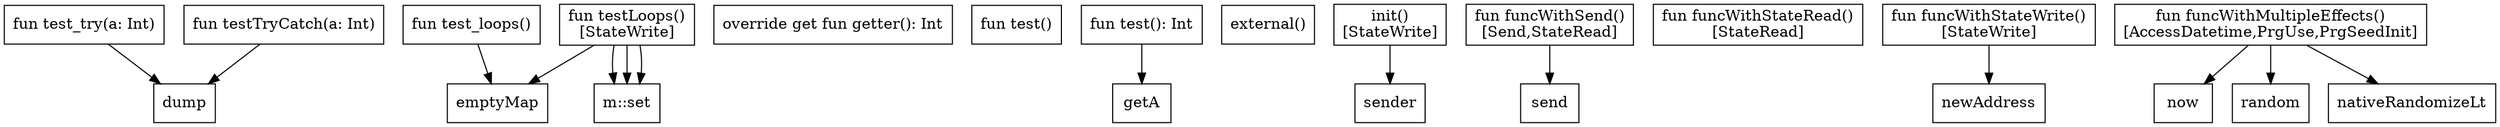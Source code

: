 digraph "CallGraph" {
    node [shape=box];
    node_1 [label="fun test_try(a: Int)"];
    node_2 [label="fun test_loops()"];
    node_3 [label="fun testTryCatch(a: Int)"];
    node_4 [label="fun testLoops()
[StateWrite]"];
    node_5 [label="override get fun getter(): Int"];
    node_6 [label="fun test()"];
    node_7 [label="fun test(): Int"];
    node_8 [label="external()"];
    node_9 [label="init()
[StateWrite]"];
    node_10 [label="fun funcWithSend()
[Send,StateRead]"];
    node_11 [label="fun funcWithStateRead()
[StateRead]"];
    node_12 [label="fun funcWithStateWrite()
[StateWrite]"];
    node_13 [label="fun funcWithMultipleEffects()
[AccessDatetime,PrgUse,PrgSeedInit]"];
    node_14 [label="dump"];
    node_15 [label="emptyMap"];
    node_16 [label="m::set"];
    node_17 [label="getA"];
    node_18 [label="sender"];
    node_19 [label="send"];
    node_20 [label="newAddress"];
    node_21 [label="now"];
    node_22 [label="random"];
    node_23 [label="nativeRandomizeLt"];
    node_1 -> node_14;
    node_2 -> node_15;
    node_3 -> node_14;
    node_4 -> node_15;
    node_4 -> node_16;
    node_4 -> node_16;
    node_4 -> node_16;
    node_7 -> node_17;
    node_9 -> node_18;
    node_10 -> node_19;
    node_12 -> node_20;
    node_13 -> node_21;
    node_13 -> node_22;
    node_13 -> node_23;
}
